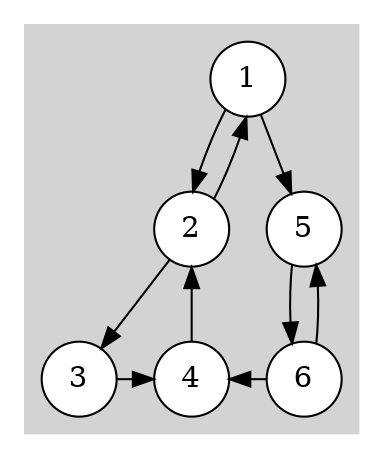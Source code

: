 digraph g {
node[shape=circle,style=filled,fillcolor=white];
a[label="1"];
b[label="2"];
c[label="3"];
d[label="4"];
u[label="5"];
v[label="6"];
subgraph cluster0 { style=filled; color=lightgrey; a;b;c;d;u;v; }
a -> b;
b -> c;
b -> d [dir=back];
c -> d [constraint=false];
a -> u;
u -> v;
v -> u;
v -> d [constraint=false];
b -> a [constraint=false];
}
